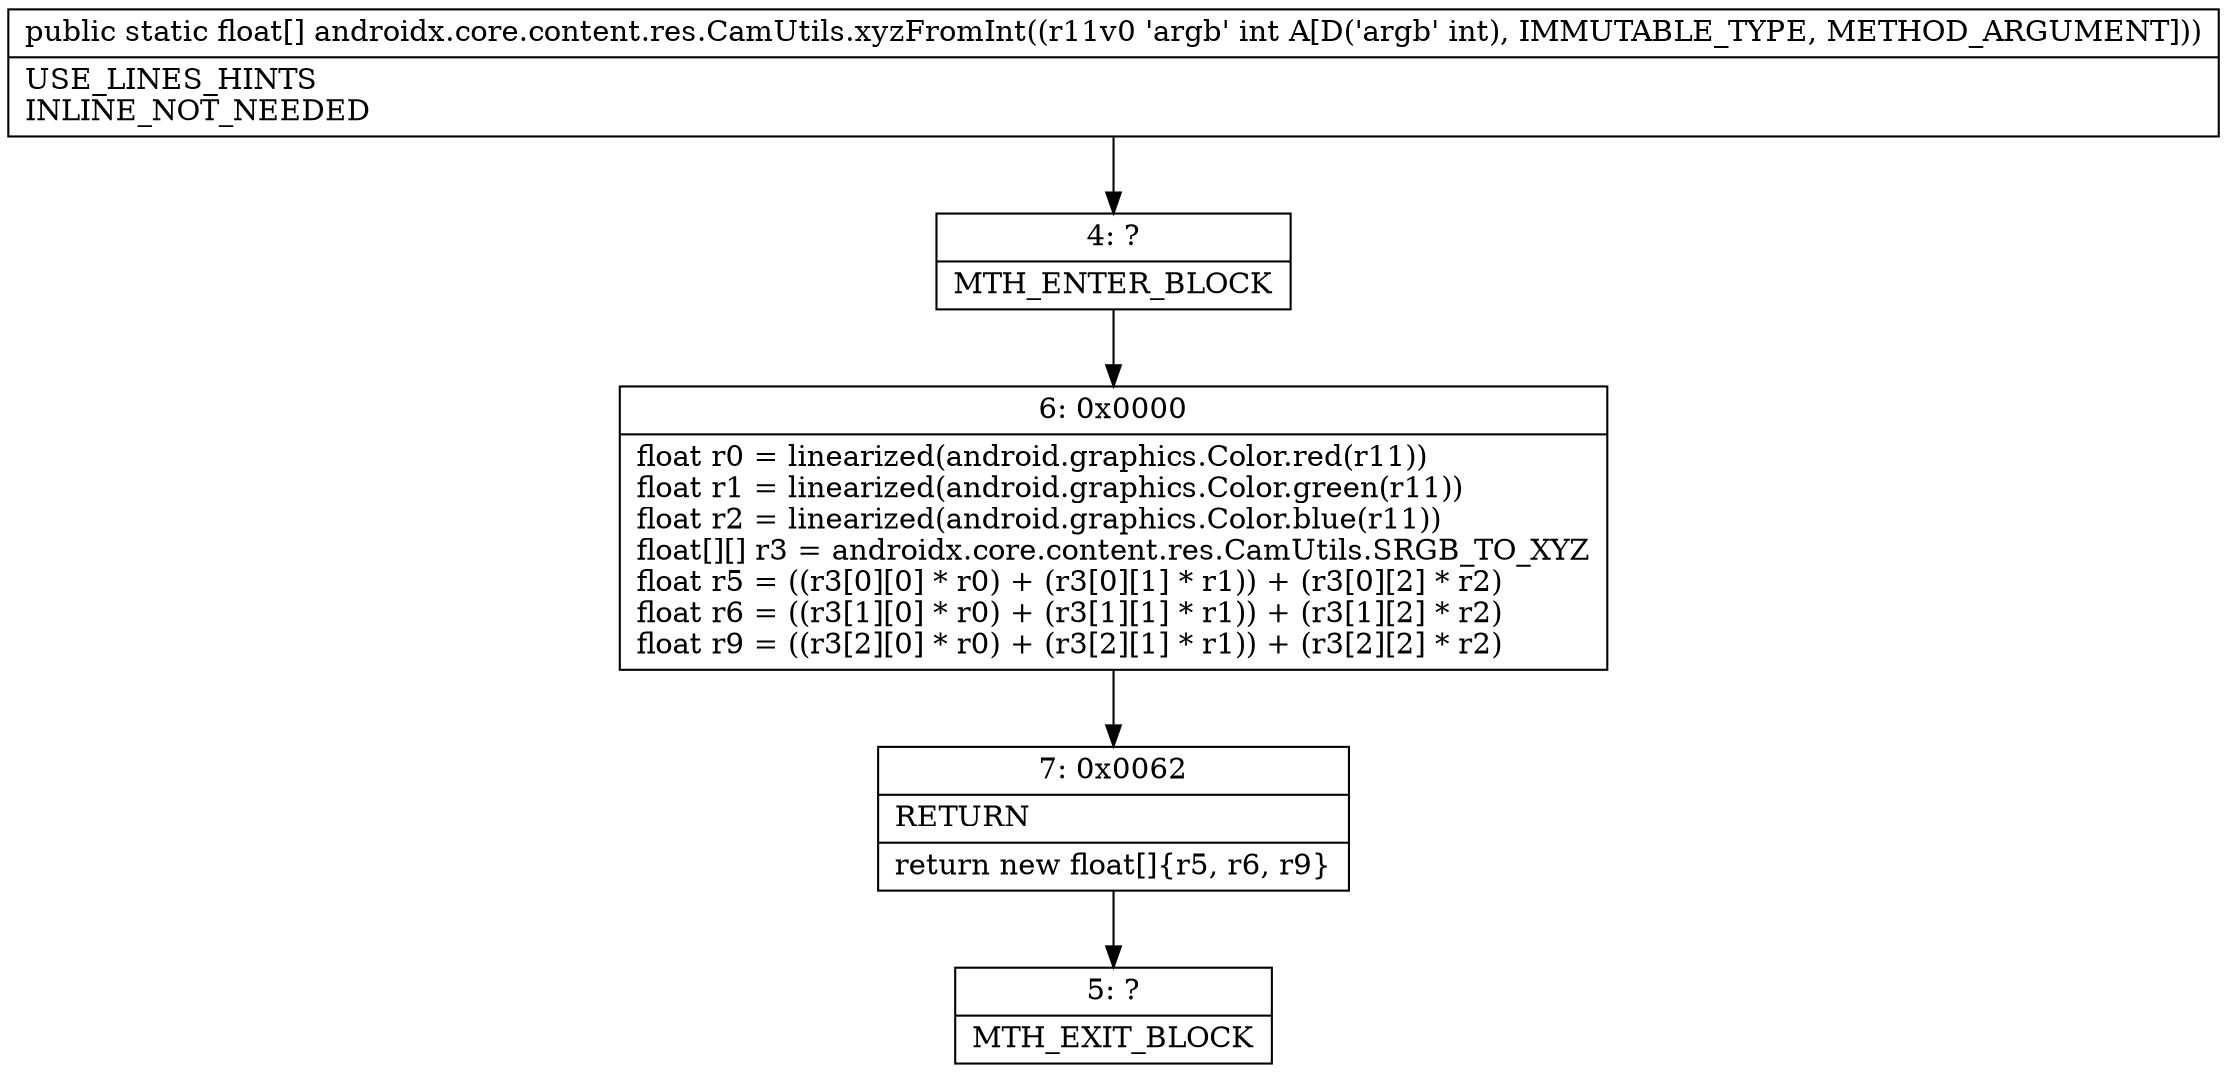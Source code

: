 digraph "CFG forandroidx.core.content.res.CamUtils.xyzFromInt(I)[F" {
Node_4 [shape=record,label="{4\:\ ?|MTH_ENTER_BLOCK\l}"];
Node_6 [shape=record,label="{6\:\ 0x0000|float r0 = linearized(android.graphics.Color.red(r11))\lfloat r1 = linearized(android.graphics.Color.green(r11))\lfloat r2 = linearized(android.graphics.Color.blue(r11))\lfloat[][] r3 = androidx.core.content.res.CamUtils.SRGB_TO_XYZ\lfloat r5 = ((r3[0][0] * r0) + (r3[0][1] * r1)) + (r3[0][2] * r2)\lfloat r6 = ((r3[1][0] * r0) + (r3[1][1] * r1)) + (r3[1][2] * r2)\lfloat r9 = ((r3[2][0] * r0) + (r3[2][1] * r1)) + (r3[2][2] * r2)\l}"];
Node_7 [shape=record,label="{7\:\ 0x0062|RETURN\l|return new float[]\{r5, r6, r9\}\l}"];
Node_5 [shape=record,label="{5\:\ ?|MTH_EXIT_BLOCK\l}"];
MethodNode[shape=record,label="{public static float[] androidx.core.content.res.CamUtils.xyzFromInt((r11v0 'argb' int A[D('argb' int), IMMUTABLE_TYPE, METHOD_ARGUMENT]))  | USE_LINES_HINTS\lINLINE_NOT_NEEDED\l}"];
MethodNode -> Node_4;Node_4 -> Node_6;
Node_6 -> Node_7;
Node_7 -> Node_5;
}

